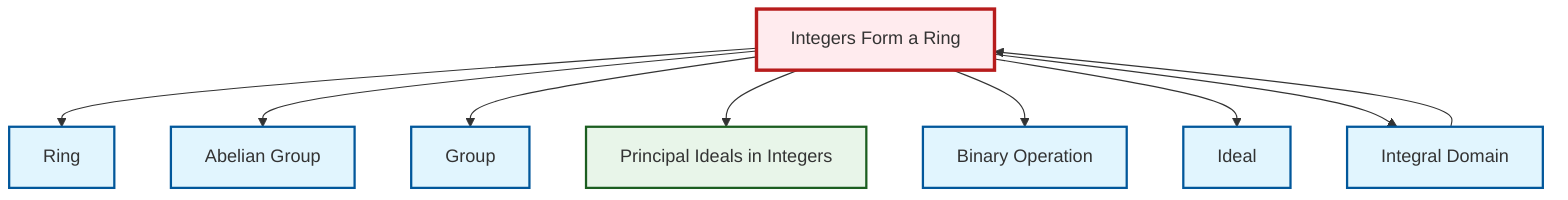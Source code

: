 graph TD
    classDef definition fill:#e1f5fe,stroke:#01579b,stroke-width:2px
    classDef theorem fill:#f3e5f5,stroke:#4a148c,stroke-width:2px
    classDef axiom fill:#fff3e0,stroke:#e65100,stroke-width:2px
    classDef example fill:#e8f5e9,stroke:#1b5e20,stroke-width:2px
    classDef current fill:#ffebee,stroke:#b71c1c,stroke-width:3px
    def-abelian-group["Abelian Group"]:::definition
    ex-integers-ring["Integers Form a Ring"]:::example
    def-ideal["Ideal"]:::definition
    def-integral-domain["Integral Domain"]:::definition
    def-binary-operation["Binary Operation"]:::definition
    ex-principal-ideal["Principal Ideals in Integers"]:::example
    def-ring["Ring"]:::definition
    def-group["Group"]:::definition
    ex-integers-ring --> def-ring
    def-integral-domain --> ex-integers-ring
    ex-integers-ring --> def-abelian-group
    ex-integers-ring --> def-group
    ex-integers-ring --> ex-principal-ideal
    ex-integers-ring --> def-binary-operation
    ex-integers-ring --> def-ideal
    ex-integers-ring --> def-integral-domain
    class ex-integers-ring current